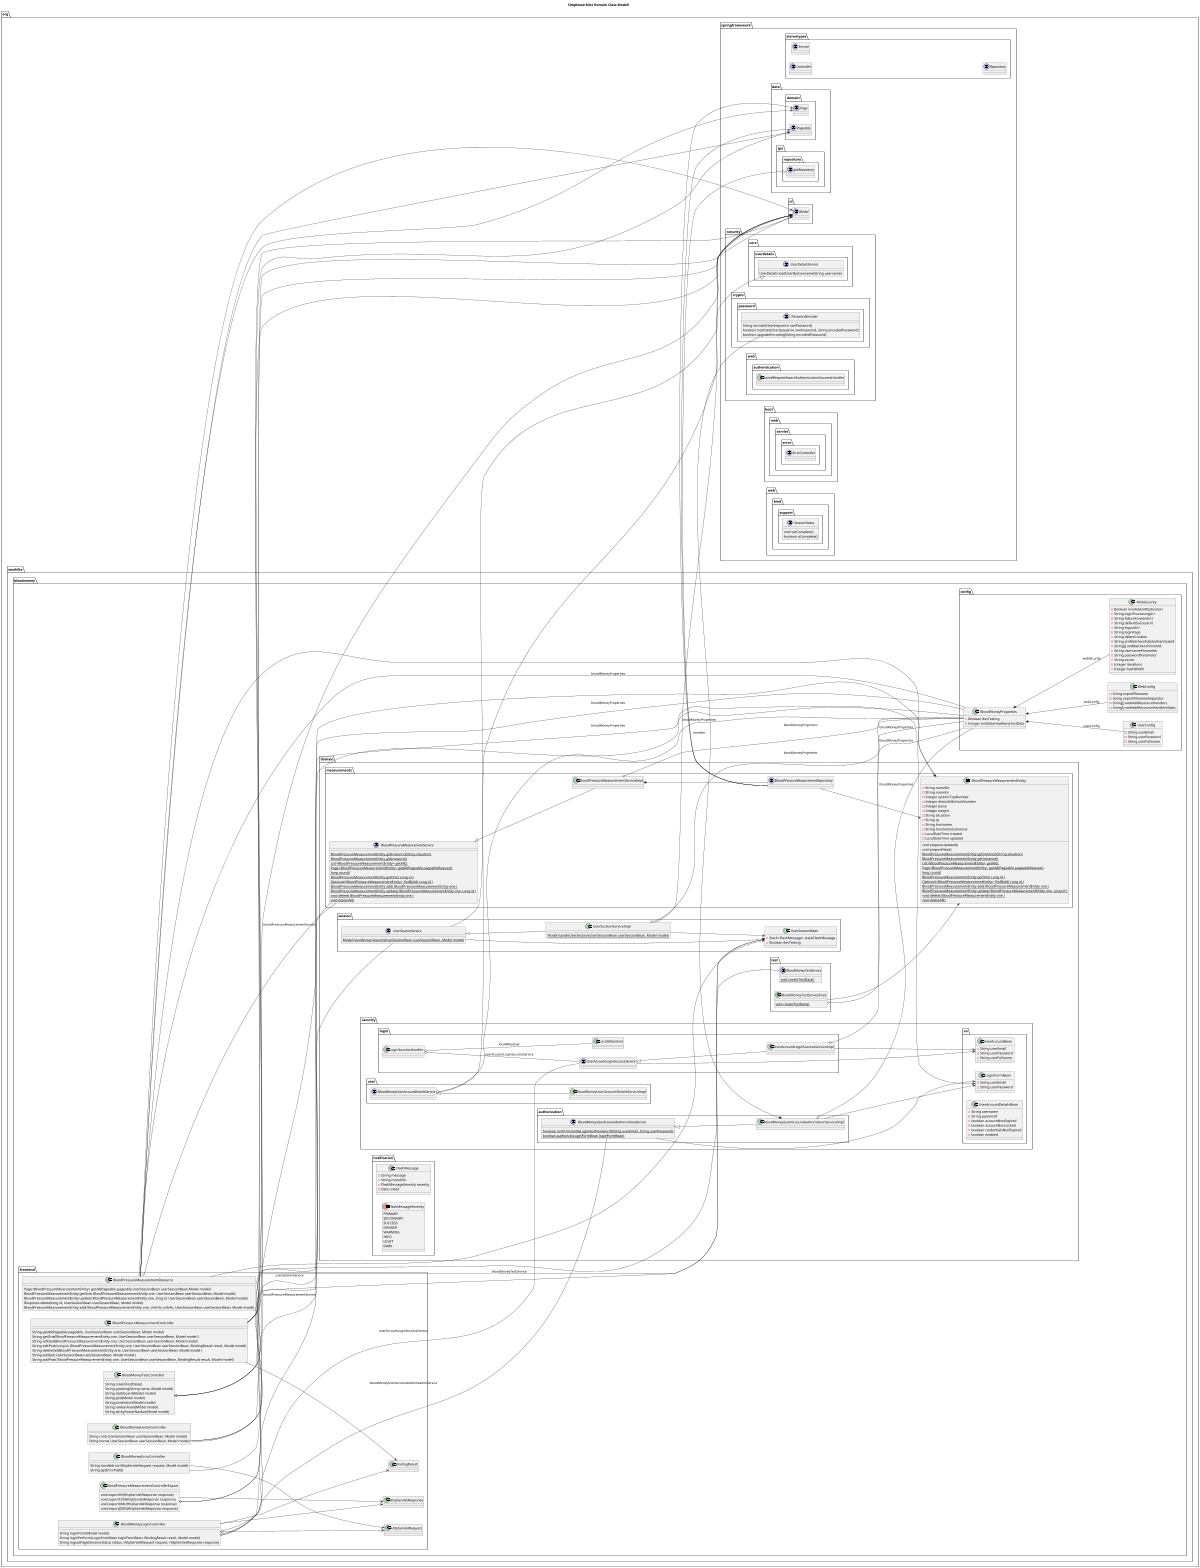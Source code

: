 @startuml


title Simpleworklist Domain Class Modell
'https://plantuml.com/class-diagram

left to right direction
'top to bottom direction

scale 1200 width

package org.springframework {

  package org.springframework.stereotypes {
    interface Controller {}
    interface Service {}
    interface Repository {}
  }
  package org.springframework.data.domain {
     interface Page {}
     interface Pageable {}
  }
  package org.springframework.data.jpa.repository {
    interface JpaRepository {}
  }
  package org.springframework.security {
    package org.springframework.security.core.userdetails {
      interface UserDetailsService {
          UserDetails loadUserByUsername(String username)
      }
    }
    package org.springframework.security.crypto.password {
      interface PasswordEncoder {
          String encode(CharSequence rawPassword)
          boolean matches(CharSequence rawPassword, String encodedPassword)
          boolean upgradeEncoding(String encodedPassword)
      }
    }
    package org.springframework.security.web.authentication {
      class SavedRequestAwareAuthenticationSuccessHandler {}
    }
  }
  package org.springframework.ui {
     interface Model {}
  }
  package org.springframework.boot.web.servlet.error {
    interface ErrorController {}
  }
  package org.springframework.web.bind.support {
    interface SessionStatus {
      void setComplete()
      boolean isComplete()
    }
  }
}
package org.woehlke.bloodmoney {
  package org.woehlke.bloodmoney.config {
    class UserConfig {
       - String userEmail
       - String userPassword
       - String userFullname
    }
    class WebConfig {
        - String exportFilename
        - String exportFilenameSeparator
        - String[] webAddResourceHandlers
        - String[] webAddResourceHandlersStatic
    }
    class WebSecurity {
        - Boolean invalidateHttpSession
        - String loginProcessingUrl
        - String failureForwardUrl
        - String defaultSuccessUrl
        - String logoutUrl
        - String loginPage
        - String deleteCookies
        - String antMatchersFullyAuthenticated
        - String[] antMatchersPermitAll
        - String usernameParameter
        - String passwordParameter
        - String secret
        - Integer iterations
        - Integer hashWidth
    }
    class BloodMoneyProperties {
        - Boolean devTesting
        - Integer testDataHowManyTestData
    }
    BloodMoneyProperties *-- UserConfig: userConfig
    BloodMoneyProperties *-- WebConfig: webConfig
    BloodMoneyProperties *-- WebSecurity: webSecurity
  }

  package org.woehlke.bloodmoney.domain {
      package org.woehlke.bloodmoney.domain.security.vo {

            class LoginFormBean {
                - String userEmail
                - String userPassword
            }
            class UserAccountBean {
                - String userEmail
                - String userPassword
                - String userFullname
            }
            class UserAccountDetailsBean {
               - String username
               - String password
               - boolean accountNonExpired
               - boolean accountNonLocked
               - boolean credentialsNonExpired
               - boolean enabled
            }
      }
      package org.woehlke.bloodmoney.domain.security.authorization {
        interface BloodMoneyUserAccountAuthorizationService {
          {static} boolean confirmUserByLoginAndPassword(String userEmail, String userPassword)
          {static} boolean authorize(LoginFormBean loginFormBean)
        }
        class BloodMoneyUserAccountAuthorizationServiceImpl {}
        BloodMoneyUserAccountAuthorizationService <|-- BloodMoneyUserAccountAuthorizationServiceImpl
        BloodMoneyUserAccountAuthorizationServiceImpl o-- BloodMoneyProperties: bloodMoneyProperties
        BloodMoneyUserAccountAuthorizationServiceImpl *-- PasswordEncoder: encoder
        BloodMoneyUserAccountAuthorizationService --> LoginFormBean
        BloodMoneyUserAccountAuthorizationServiceImpl --> LoginFormBean
      }
      package org.woehlke.bloodmoney.domain.security.login {
        class LoginSuccessHandler {}
        interface UserAccountLoginSuccessService {}
        class UserAccountLoginSuccessServiceImpl {}
        UserAccountLoginSuccessService <|-- UserAccountLoginSuccessServiceImpl
        UserAccountLoginSuccessServiceImpl o-- BloodMoneyProperties: bloodMoneyProperties
        LoginSuccessHandler o-- UserAccountLoginSuccessService : userAccountLoginSuccessService
        LoginSuccessHandler o-- LocaleResolver : localeResolver
        UserAccountLoginSuccessService --> UserAccountBean
        UserAccountLoginSuccessServiceImpl --> UserAccountBean
      }
      package org.woehlke.bloodmoney.domain.security.user {
        interface BloodMoneyUserAccountDetailsService {
        }
        class BloodMoneyUserAccountDetailsServiceImpl {
        }
        UserDetailsService <|-- BloodMoneyUserAccountDetailsService
        BloodMoneyUserAccountDetailsService <|-- BloodMoneyUserAccountDetailsServiceImpl
        BloodMoneyUserAccountDetailsService o-- BloodMoneyProperties: bloodMoneyProperties
      }
      package org.woehlke.bloodmoney.domain.session {
        class UserSessionBean {
          - Stack<FlashMessage> stackFlashMessage
          - Boolean devTesting
        }
        interface UserSessionService {
          {static} Model handleUserSession(UserSessionBean userSessionBean, Model model)
        }
        class UserSessionServiceImpl {
            {static} Model handleUserSession(UserSessionBean userSessionBean, Model model)
        }
        UserSessionService <|-- UserSessionServiceImpl
        UserSessionServiceImpl o-- BloodMoneyProperties: bloodMoneyProperties
        UserSessionService --> UserSessionBean
        UserSessionServiceImpl --> UserSessionBean
        UserSessionService --> Model
        UserSessionServiceImpl --> Model
      }
      package org.woehlke.bloodmoney.domain.measurements {

            entity BloodPressureMeasurementEntity {
                 - String nameDe
                 - String nameEn
                 - Integer systolicTopNumber
                 - Integer diastolicBottomNumber
                 - Integer pulse
                 - Integer weight
                 - String situation
                 - String ip
                 - String hostname
                 - String hostnameCanonical
                 - LocalDateTime created
                 - LocalDateTime updated
                 void prepareUpdated()
                 void prepareNew()
                 {static} BloodPressureMeasurementEntity getInstance(String situation)
                 {static} BloodPressureMeasurementEntity getInstance()
                 {static} List<BloodPressureMeasurementEntity> getAll();
                 {static} Page<BloodPressureMeasurementEntity> getAll(Pageable pageableRequest)
                 {static} long count()
                 {static} BloodPressureMeasurementEntity getOne( Long id )
                 {static} Optional<BloodPressureMeasurementEntity> findById( Long id )
                 {static} BloodPressureMeasurementEntity add( BloodPressureMeasurementEntity one )
                 {static} BloodPressureMeasurementEntity update( BloodPressureMeasurementEntity one, Long id )
                 {static} void delete( BloodPressureMeasurementEntity one )
                 {static} void deleteAll()
            }
            interface BloodPressureMeasurementService {
               {static} BloodPressureMeasurementEntity getInstance(String situation)
               {static} BloodPressureMeasurementEntity getInstance()
               {static} List<BloodPressureMeasurementEntity> getAll();
               {static} Page<BloodPressureMeasurementEntity> getAll(Pageable pageableRequest)
               {static} long count()
               {static} BloodPressureMeasurementEntity getOne( Long id )
               {static} Optional<BloodPressureMeasurementEntity> findById( Long id )
               {static} BloodPressureMeasurementEntity add( BloodPressureMeasurementEntity one )
               {static} BloodPressureMeasurementEntity update( BloodPressureMeasurementEntity one, Long id )
               {static} void delete( BloodPressureMeasurementEntity one )
               {static} void deleteAll()
            }
            class BloodPressureMeasurementServiceImpl {
            }
            interface BloodPressureMeasurementRepository {
            }
            JpaRepository <|-- BloodPressureMeasurementRepository
            BloodPressureMeasurementService <|-- BloodPressureMeasurementServiceImpl
            BloodPressureMeasurementServiceImpl *-- BloodPressureMeasurementRepository
            BloodPressureMeasurementServiceImpl o-- BloodMoneyProperties: bloodMoneyProperties
            BloodPressureMeasurementRepository --> BloodPressureMeasurementEntity
            BloodPressureMeasurementRepository --> Page
            BloodPressureMeasurementRepository --> Pageable
      }
      package org.woehlke.bloodmoney.domain.test {

        interface BloodMoneyTestService {
          {static} void createTestData()
        }
        class BloodMoneyTestServiceImpl {
          {static} void createTestData()
        }
        BloodMoneyTestServiceImpl o-- BloodMoneyProperties: bloodMoneyProperties
        BloodMoneyTestServiceImpl --> BloodPressureMeasurementEntity
      }
      package org.woehlke.bloodmoney.domain.notification {

          class FlashMessage {
            - String message
            - String moreInfo
            - FlashMessageSeverity severity
            - Date raised
          }
          enum FlashMessageSeverity {
              PRIMARY
              SECONDARY
              SUCCESS
              DANGER
              WARNING
              INFO
              LIGHT
              DARK
          }
      }
    }
    package org.woehlke.bloodmoney.frontend {
      class BloodMoneyErrorController {
        String handleError(HttpServletRequest request, Model model)
        String getErrorPath()
      }
      BloodMoneyErrorController --> HttpServletRequest
      BloodMoneyErrorController --> Model
      class BloodMoneyHomeController {
        String root( UserSessionBean userSessionBean, Model model)
        String home( UserSessionBean userSessionBean, Model model)
      }
      BloodMoneyHomeController --> UserSessionBean
      BloodMoneyHomeController --> Model
      class BloodMoneyLoginController {
        String loginForm(Model model)
        String loginPerform(LoginFormBean loginFormBean, BindingResult result, Model model)
        String logoutPage(SessionStatus status, HttpServletRequest request, HttpServletResponse response)
      }
      BloodMoneyLoginController --> Model
      BloodMoneyLoginController --> LoginFormBean
      BloodMoneyLoginController --> BindingResult
      BloodMoneyLoginController --> HttpServletRequest
      BloodMoneyLoginController --> HttpServletResponse
      class BloodMoneyTestController {
        String createTestData()
        String greeting(String name, Model model)
        String dashboard(Model model)
        String grid(Model model)
        String jumbotron(Model model)
        String navbarFixed(Model model)
        String stickyFooterNavbar(Model model)
      }
      BloodMoneyTestController --> Model
      class BloodPressureMeasurementController {
        String getAll(Pageable pageable, UserSessionBean userSessionBean, Model model)
        String getOne(BloodPressureMeasurementEntity one, UserSessionBean userSessionBean, Model model )
        String editGet(BloodPressureMeasurementEntity one, UserSessionBean userSessionBean, Model model)
        String editPost(Long id, BloodPressureMeasurementEntity one, UserSessionBean userSessionBean, BindingResult result, Model model)
        String deleteGet(BloodPressureMeasurementEntity one, UserSessionBean userSessionBean, Model model )
        String addGet( UserSessionBean userSessionBean, Model model )
        String addPost( BloodPressureMeasurementEntity one, UserSessionBean userSessionBean, BindingResult result, Model model)
      }
      BloodPressureMeasurementController --> BloodPressureMeasurementEntity
      BloodPressureMeasurementController --> UserSessionBean
      BloodPressureMeasurementController --> Pageable
      BloodPressureMeasurementController --> Model
      BloodPressureMeasurementController --> BindingResult
      class BloodPressureMeasurementControllerExport {
        void exportAll(HttpServletResponse response)
        void exportCSV(HttpServletResponse response)
        void exportXML(HttpServletResponse response)
        void exportJSON(HttpServletResponse response)
      }
      BloodPressureMeasurementControllerExport --> HttpServletResponse
      class BloodPressureMeasurementResource {
        Page<BloodPressureMeasurementEntity> getAll(Pageable pageable,UserSessionBean userSessionBean,Model model)
        BloodPressureMeasurementEntity getOne( BloodPressureMeasurementEntity one, UserSessionBean userSessionBean, Model model)
        BloodPressureMeasurementEntity update( BloodPressureMeasurementEntity one, long id, UserSessionBean userSessionBean, Model model)
        Response delete(long id, UserSessionBean userSessionBean, Model model)
        BloodPressureMeasurementEntity add( BloodPressureMeasurementEntity one, UriInfo uriInfo, UserSessionBean userSessionBean, Model model)
      }
      BloodPressureMeasurementResource --> BloodPressureMeasurementEntity
      BloodPressureMeasurementResource --> UserSessionBean
      BloodPressureMeasurementResource --> Page
      BloodPressureMeasurementResource --> Pageable
      BloodPressureMeasurementResource --> Model

      BloodMoneyHomeController O-- UserSessionService: userSessionService
      BloodMoneyLoginController o-- UserAccountLoginSuccessService: userAccountLoginSuccessService
      BloodMoneyLoginController o-- BloodMoneyUserAccountAuthorizationService: bloodMoneyUserAccountAuthorizationService
      BloodMoneyTestController o-- BloodMoneyTestService: bloodMoneyTestService
      BloodMoneyTestController o-- BloodMoneyProperties: bloodMoneyProperties
      BloodPressureMeasurementControllerExport o-- BloodPressureMeasurementService: bloodPressureMeasurementService
      BloodPressureMeasurementControllerExport o-- BloodMoneyProperties: bloodMoneyProperties
      BloodPressureMeasurementResource o-- BloodPressureMeasurementService: bloodPressureMeasurementService
      BloodPressureMeasurementResource o-- BloodMoneyProperties: bloodMoneyProperties
    }
}

@enduml
